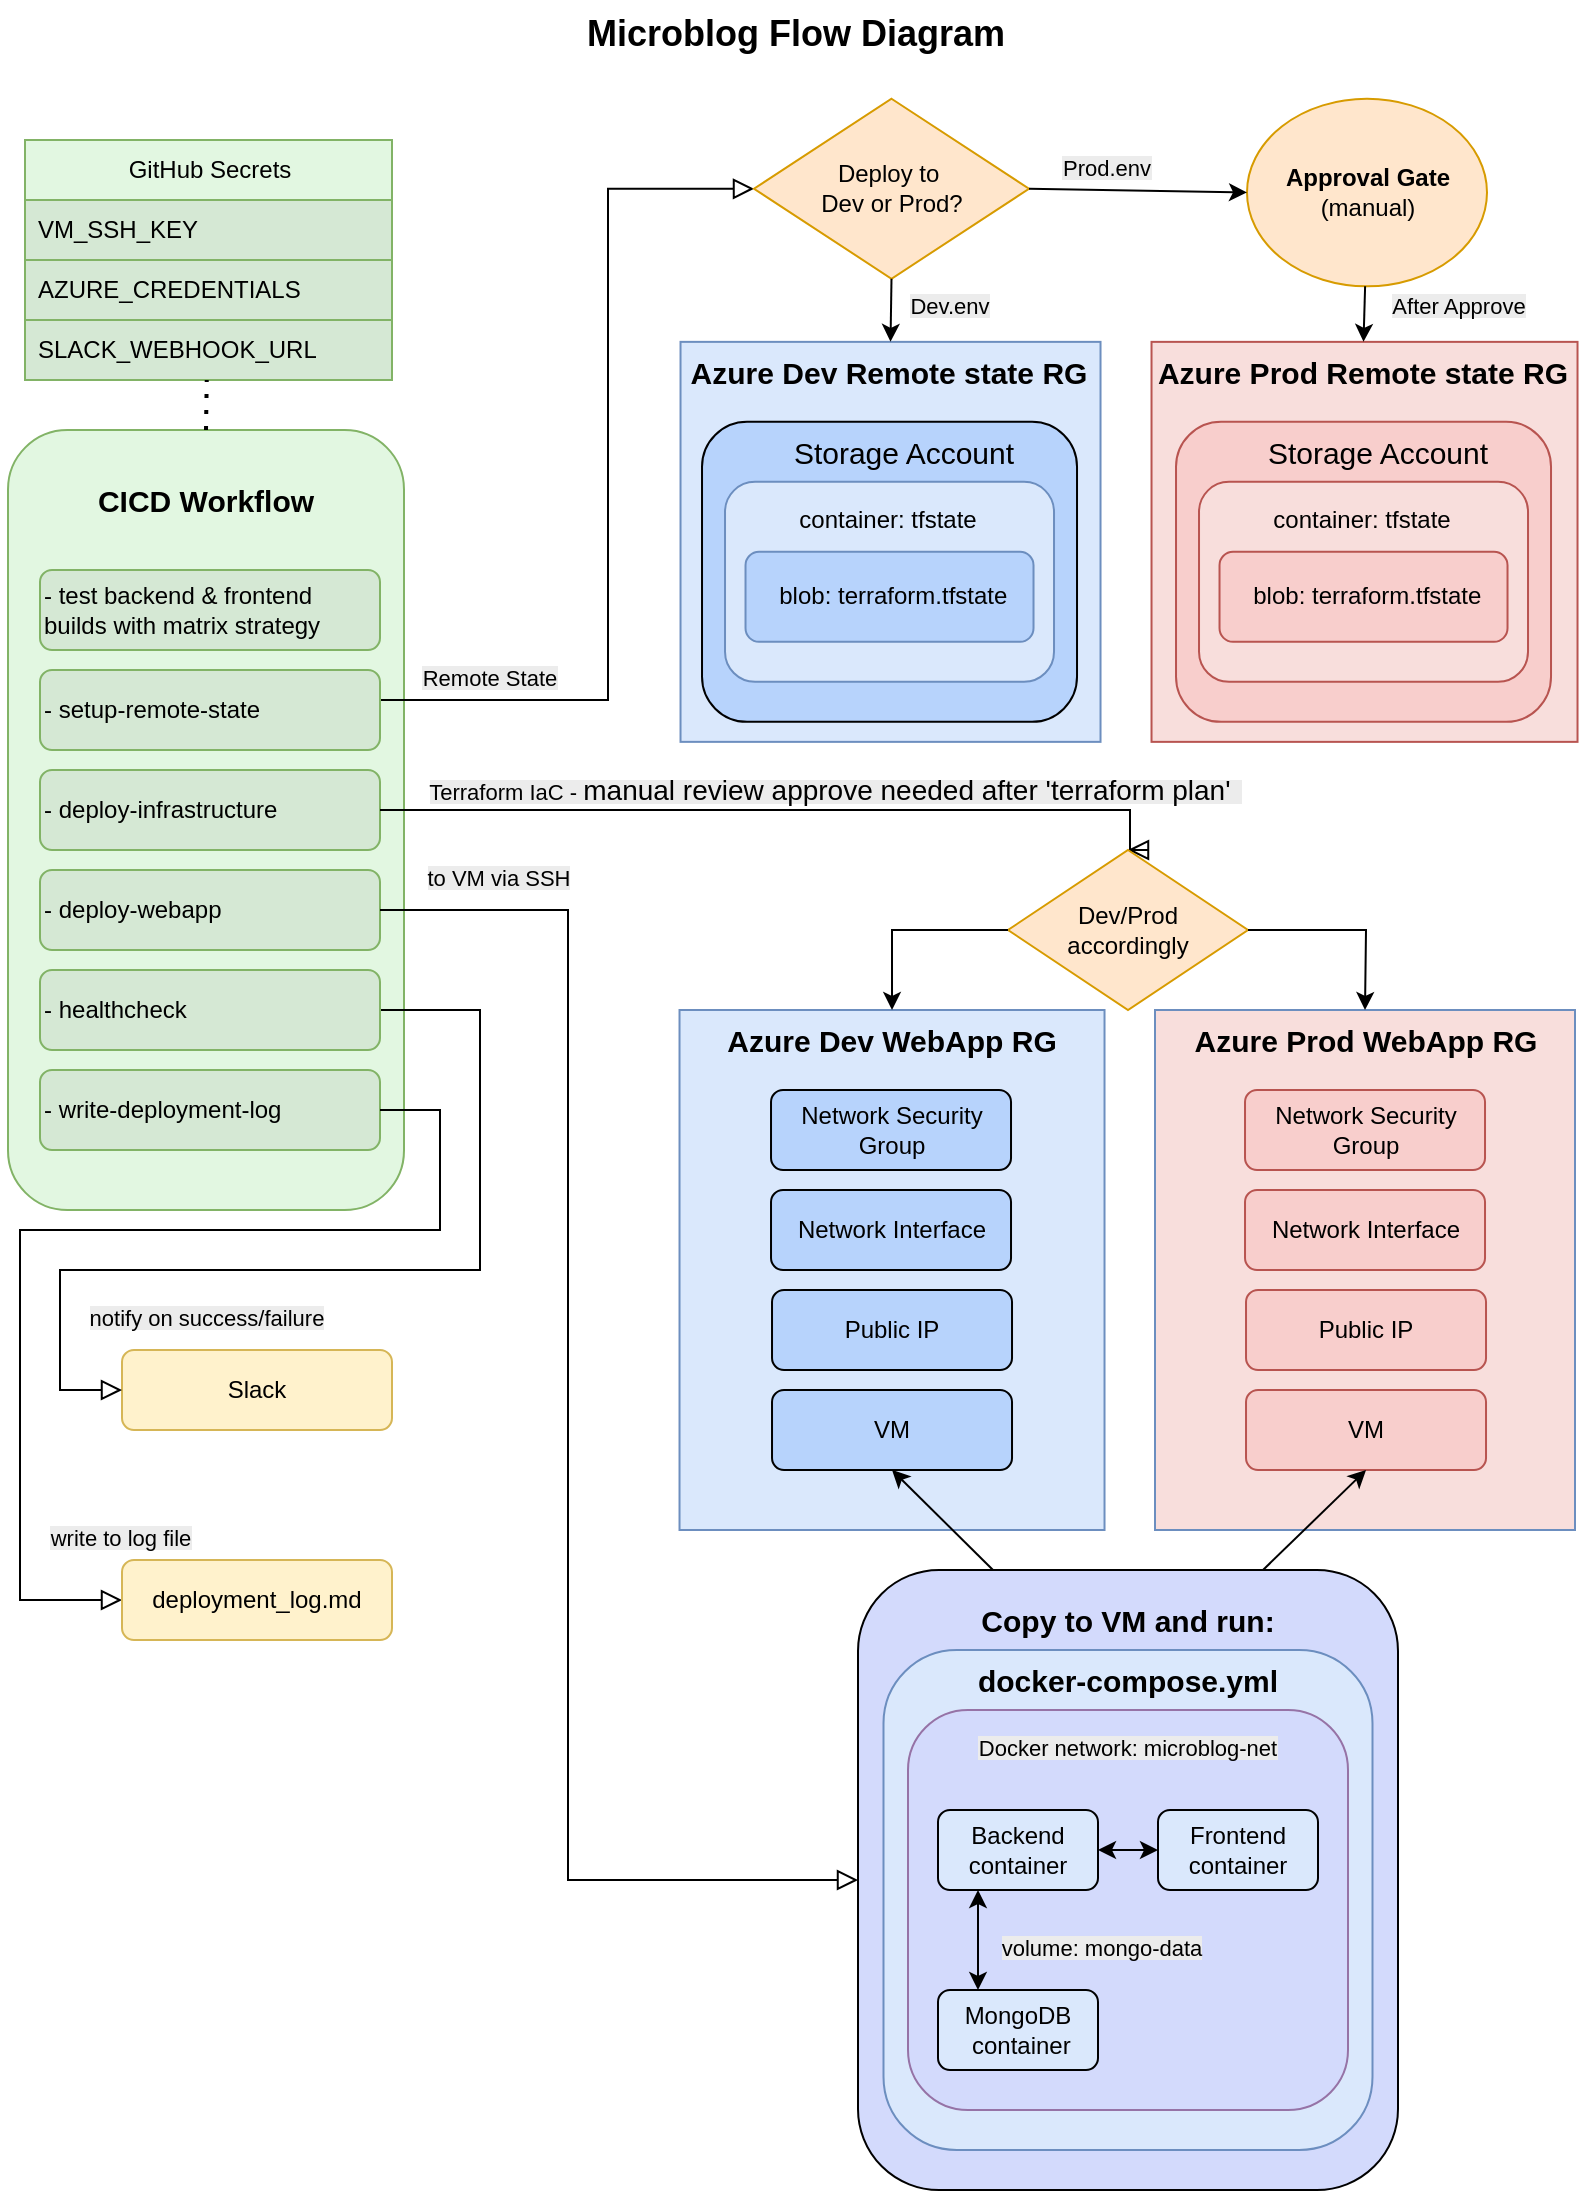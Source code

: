 <mxfile version="27.2.0">
  <diagram id="C5RBs43oDa-KdzZeNtuy" name="Page-1">
    <mxGraphModel dx="1426" dy="751" grid="1" gridSize="10" guides="1" tooltips="1" connect="1" arrows="1" fold="1" page="1" pageScale="1" pageWidth="827" pageHeight="1169" math="0" shadow="0">
      <root>
        <mxCell id="WIyWlLk6GJQsqaUBKTNV-0" />
        <mxCell id="WIyWlLk6GJQsqaUBKTNV-1" parent="WIyWlLk6GJQsqaUBKTNV-0" />
        <mxCell id="uGeiwuw3no8aLC1BFObc-26" value="" style="rounded=0;whiteSpace=wrap;html=1;fillColor=#dae8fc;strokeColor=#6c8ebf;" parent="WIyWlLk6GJQsqaUBKTNV-1" vertex="1">
          <mxGeometry x="355.76" y="525" width="212.5" height="260" as="geometry" />
        </mxCell>
        <mxCell id="uGeiwuw3no8aLC1BFObc-50" value="" style="rounded=1;whiteSpace=wrap;html=1;fillColor=#D3DAFC;strokeColor=#000000;" parent="WIyWlLk6GJQsqaUBKTNV-1" vertex="1">
          <mxGeometry x="445" y="805" width="270" height="310" as="geometry" />
        </mxCell>
        <mxCell id="uGeiwuw3no8aLC1BFObc-52" value="" style="rounded=1;whiteSpace=wrap;html=1;fillColor=#dae8fc;strokeColor=#6c8ebf;" parent="WIyWlLk6GJQsqaUBKTNV-1" vertex="1">
          <mxGeometry x="457.75" y="845" width="244.5" height="250" as="geometry" />
        </mxCell>
        <mxCell id="uGeiwuw3no8aLC1BFObc-54" value="" style="rounded=1;whiteSpace=wrap;html=1;fillColor=#D3DAFC;strokeColor=#9673a6;" parent="WIyWlLk6GJQsqaUBKTNV-1" vertex="1">
          <mxGeometry x="470" y="875" width="220" height="200" as="geometry" />
        </mxCell>
        <mxCell id="uGeiwuw3no8aLC1BFObc-2" value="" style="rounded=1;whiteSpace=wrap;html=1;fontSize=12;glass=0;strokeWidth=1;shadow=0;fillColor=#E2F7E1;strokeColor=#82b366;" parent="WIyWlLk6GJQsqaUBKTNV-1" vertex="1">
          <mxGeometry x="20" y="235" width="198" height="390" as="geometry" />
        </mxCell>
        <mxCell id="uGeiwuw3no8aLC1BFObc-14" value="" style="rounded=0;whiteSpace=wrap;html=1;fillColor=#dae8fc;strokeColor=#6c8ebf;" parent="WIyWlLk6GJQsqaUBKTNV-1" vertex="1">
          <mxGeometry x="356.26" y="190.93" width="210" height="200" as="geometry" />
        </mxCell>
        <mxCell id="uGeiwuw3no8aLC1BFObc-4" value="Slack" style="rounded=1;whiteSpace=wrap;html=1;fontSize=12;glass=0;strokeWidth=1;shadow=0;fillColor=#fff2cc;strokeColor=#d6b656;" parent="WIyWlLk6GJQsqaUBKTNV-1" vertex="1">
          <mxGeometry x="77" y="695" width="135" height="40" as="geometry" />
        </mxCell>
        <mxCell id="uGeiwuw3no8aLC1BFObc-6" value="" style="rounded=0;html=1;jettySize=auto;orthogonalLoop=1;fontSize=11;endArrow=block;endFill=0;endSize=8;strokeWidth=1;shadow=0;labelBackgroundColor=none;edgeStyle=orthogonalEdgeStyle;entryX=0;entryY=0.5;entryDx=0;entryDy=0;exitX=1;exitY=0.5;exitDx=0;exitDy=0;" parent="WIyWlLk6GJQsqaUBKTNV-1" source="uGeiwuw3no8aLC1BFObc-21" target="uGeiwuw3no8aLC1BFObc-4" edge="1">
          <mxGeometry relative="1" as="geometry">
            <mxPoint x="58.65" y="644.04" as="sourcePoint" />
            <mxPoint x="59" y="700" as="targetPoint" />
            <Array as="points">
              <mxPoint x="256" y="525" />
              <mxPoint x="256" y="655" />
              <mxPoint x="46" y="655" />
              <mxPoint x="46" y="715" />
            </Array>
          </mxGeometry>
        </mxCell>
        <mxCell id="uGeiwuw3no8aLC1BFObc-7" value="&lt;span style=&quot;color: rgb(0, 0, 0); font-family: Helvetica; font-size: 11px; font-style: normal; font-variant-ligatures: normal; font-variant-caps: normal; font-weight: 400; letter-spacing: normal; orphans: 2; text-indent: 0px; text-transform: none; widows: 2; word-spacing: 0px; -webkit-text-stroke-width: 0px; white-space: nowrap; background-color: rgb(236, 236, 236); text-decoration-thickness: initial; text-decoration-style: initial; text-decoration-color: initial; float: none; display: inline !important;&quot;&gt;notify on success/failure&lt;/span&gt;" style="text;whiteSpace=wrap;html=1;align=center;" parent="WIyWlLk6GJQsqaUBKTNV-1" vertex="1">
          <mxGeometry x="46.5" y="665" width="145" height="30" as="geometry" />
        </mxCell>
        <mxCell id="uGeiwuw3no8aLC1BFObc-11" value="" style="rounded=0;html=1;jettySize=auto;orthogonalLoop=1;fontSize=11;endArrow=block;endFill=0;endSize=8;strokeWidth=1;shadow=0;labelBackgroundColor=none;edgeStyle=orthogonalEdgeStyle;exitX=1;exitY=0.5;exitDx=0;exitDy=0;entryX=0;entryY=0.5;entryDx=0;entryDy=0;" parent="WIyWlLk6GJQsqaUBKTNV-1" source="uGeiwuw3no8aLC1BFObc-19" target="uGeiwuw3no8aLC1BFObc-76" edge="1">
          <mxGeometry relative="1" as="geometry">
            <mxPoint x="214" y="165" as="sourcePoint" />
            <mxPoint x="350" y="175" as="targetPoint" />
            <Array as="points">
              <mxPoint x="206" y="370" />
              <mxPoint x="320" y="370" />
              <mxPoint x="320" y="114" />
            </Array>
          </mxGeometry>
        </mxCell>
        <mxCell id="uGeiwuw3no8aLC1BFObc-13" value="&lt;b style=&quot;color: light-dark(rgb(0, 0, 0), rgb(255, 255, 255)); background-color: transparent;&quot;&gt;&lt;font style=&quot;font-size: 15px;&quot;&gt;Azure Dev Remote state RG&lt;/font&gt;&lt;/b&gt;" style="text;whiteSpace=wrap;html=1;align=center;fontStyle=1" parent="WIyWlLk6GJQsqaUBKTNV-1" vertex="1">
          <mxGeometry x="355.76" y="190.93" width="209" height="30" as="geometry" />
        </mxCell>
        <mxCell id="uGeiwuw3no8aLC1BFObc-16" value="" style="rounded=1;whiteSpace=wrap;html=1;fontSize=12;glass=0;strokeWidth=1;shadow=0;fillColor=#B7D3FC;" parent="WIyWlLk6GJQsqaUBKTNV-1" vertex="1">
          <mxGeometry x="367.01" y="230.93" width="187.5" height="150" as="geometry" />
        </mxCell>
        <mxCell id="uGeiwuw3no8aLC1BFObc-20" value="&lt;span style=&quot;color: light-dark(rgb(0, 0, 0), rgb(255, 255, 255)); background-color: transparent;&quot;&gt;-&amp;nbsp;&lt;/span&gt;&lt;span style=&quot;color: light-dark(rgb(0, 0, 0), rgb(255, 255, 255)); background-color: transparent;&quot;&gt;deploy-infrastructure&lt;/span&gt;" style="rounded=1;whiteSpace=wrap;html=1;fontSize=12;glass=0;strokeWidth=1;shadow=0;align=left;fillColor=#d5e8d4;strokeColor=#82b366;" parent="WIyWlLk6GJQsqaUBKTNV-1" vertex="1">
          <mxGeometry x="36" y="405" width="170" height="40" as="geometry" />
        </mxCell>
        <mxCell id="uGeiwuw3no8aLC1BFObc-21" value="&lt;span style=&quot;color: light-dark(rgb(0, 0, 0), rgb(255, 255, 255)); background-color: transparent;&quot;&gt;-&amp;nbsp;&lt;/span&gt;&lt;span style=&quot;color: light-dark(rgb(0, 0, 0), rgb(255, 255, 255)); background-color: transparent;&quot;&gt;healthcheck&lt;/span&gt;" style="rounded=1;whiteSpace=wrap;html=1;fontSize=12;glass=0;strokeWidth=1;shadow=0;align=left;fillColor=#d5e8d4;strokeColor=#82b366;" parent="WIyWlLk6GJQsqaUBKTNV-1" vertex="1">
          <mxGeometry x="36" y="505" width="170" height="40" as="geometry" />
        </mxCell>
        <mxCell id="uGeiwuw3no8aLC1BFObc-22" value="&lt;span style=&quot;color: light-dark(rgb(0, 0, 0), rgb(255, 255, 255)); background-color: transparent;&quot;&gt;-&amp;nbsp;&lt;/span&gt;&lt;span style=&quot;color: light-dark(rgb(0, 0, 0), rgb(255, 255, 255)); background-color: transparent;&quot;&gt;deploy-webapp&lt;/span&gt;" style="rounded=1;whiteSpace=wrap;html=1;fontSize=12;glass=0;strokeWidth=1;shadow=0;align=left;fillColor=#d5e8d4;strokeColor=#82b366;" parent="WIyWlLk6GJQsqaUBKTNV-1" vertex="1">
          <mxGeometry x="36" y="455" width="170" height="40" as="geometry" />
        </mxCell>
        <mxCell id="uGeiwuw3no8aLC1BFObc-23" value="&lt;div&gt;&lt;div&gt;&lt;span style=&quot;background-color: transparent; color: light-dark(rgb(0, 0, 0), rgb(255, 255, 255));&quot;&gt;-&amp;nbsp;&lt;/span&gt;&lt;span style=&quot;background-color: transparent; color: light-dark(rgb(0, 0, 0), rgb(255, 255, 255));&quot;&gt;write-deployment-log&lt;/span&gt;&lt;br&gt;&lt;/div&gt;&lt;/div&gt;" style="rounded=1;whiteSpace=wrap;html=1;fontSize=12;glass=0;strokeWidth=1;shadow=0;align=left;fillColor=#d5e8d4;strokeColor=#82b366;" parent="WIyWlLk6GJQsqaUBKTNV-1" vertex="1">
          <mxGeometry x="36" y="555" width="170" height="40" as="geometry" />
        </mxCell>
        <mxCell id="uGeiwuw3no8aLC1BFObc-24" value="&lt;b style=&quot;color: light-dark(rgb(0, 0, 0), rgb(255, 255, 255)); background-color: transparent;&quot;&gt;&lt;font style=&quot;font-size: 15px;&quot;&gt;CICD Workflow&lt;/font&gt;&lt;/b&gt;" style="text;whiteSpace=wrap;html=1;align=center;" parent="WIyWlLk6GJQsqaUBKTNV-1" vertex="1">
          <mxGeometry x="39" y="255" width="160" height="30" as="geometry" />
        </mxCell>
        <mxCell id="uGeiwuw3no8aLC1BFObc-28" value="" style="rounded=0;html=1;jettySize=auto;orthogonalLoop=1;fontSize=11;endArrow=block;endFill=0;endSize=8;strokeWidth=1;shadow=0;labelBackgroundColor=none;edgeStyle=orthogonalEdgeStyle;exitX=1;exitY=0.5;exitDx=0;exitDy=0;entryX=0.5;entryY=0;entryDx=0;entryDy=0;" parent="WIyWlLk6GJQsqaUBKTNV-1" source="uGeiwuw3no8aLC1BFObc-20" target="uGeiwuw3no8aLC1BFObc-102" edge="1">
          <mxGeometry relative="1" as="geometry">
            <mxPoint x="374" y="45" as="sourcePoint" />
            <mxPoint x="580" y="445" as="targetPoint" />
            <Array as="points">
              <mxPoint x="581" y="425" />
            </Array>
          </mxGeometry>
        </mxCell>
        <mxCell id="uGeiwuw3no8aLC1BFObc-29" value="&lt;b style=&quot;color: light-dark(rgb(0, 0, 0), rgb(255, 255, 255)); background-color: transparent;&quot;&gt;&lt;font style=&quot;font-size: 15px;&quot;&gt;Azure Dev WebApp RG&lt;/font&gt;&lt;/b&gt;" style="text;whiteSpace=wrap;html=1;align=center;fontStyle=1" parent="WIyWlLk6GJQsqaUBKTNV-1" vertex="1">
          <mxGeometry x="376.01" y="525" width="172" height="30" as="geometry" />
        </mxCell>
        <mxCell id="uGeiwuw3no8aLC1BFObc-30" value="" style="rounded=0;html=1;jettySize=auto;orthogonalLoop=1;fontSize=11;endArrow=block;endFill=0;endSize=8;strokeWidth=1;shadow=0;labelBackgroundColor=none;edgeStyle=orthogonalEdgeStyle;exitX=1;exitY=0.5;exitDx=0;exitDy=0;entryX=0;entryY=0.5;entryDx=0;entryDy=0;" parent="WIyWlLk6GJQsqaUBKTNV-1" source="uGeiwuw3no8aLC1BFObc-22" target="uGeiwuw3no8aLC1BFObc-50" edge="1">
          <mxGeometry relative="1" as="geometry">
            <mxPoint x="176" y="325" as="sourcePoint" />
            <mxPoint x="290" y="925" as="targetPoint" />
            <Array as="points">
              <mxPoint x="300" y="475" />
              <mxPoint x="300" y="960" />
            </Array>
          </mxGeometry>
        </mxCell>
        <mxCell id="uGeiwuw3no8aLC1BFObc-31" value="Network Security Group" style="rounded=1;whiteSpace=wrap;html=1;fontSize=12;glass=0;strokeWidth=1;shadow=0;fillColor=#B7D3FC;" parent="WIyWlLk6GJQsqaUBKTNV-1" vertex="1">
          <mxGeometry x="401.51" y="565" width="120" height="40" as="geometry" />
        </mxCell>
        <mxCell id="uGeiwuw3no8aLC1BFObc-35" value="Network Interface" style="rounded=1;whiteSpace=wrap;html=1;fontSize=12;glass=0;strokeWidth=1;shadow=0;fillColor=#B7D3FC;" parent="WIyWlLk6GJQsqaUBKTNV-1" vertex="1">
          <mxGeometry x="401.51" y="615" width="120" height="40" as="geometry" />
        </mxCell>
        <mxCell id="uGeiwuw3no8aLC1BFObc-38" value="&lt;span style=&quot;font-size: 15px;&quot;&gt;Copy to VM and run:&lt;/span&gt;" style="text;whiteSpace=wrap;html=1;align=center;fontStyle=1" parent="WIyWlLk6GJQsqaUBKTNV-1" vertex="1">
          <mxGeometry x="488.19" y="815" width="183.63" height="30" as="geometry" />
        </mxCell>
        <mxCell id="uGeiwuw3no8aLC1BFObc-36" value="Backend container" style="rounded=1;whiteSpace=wrap;html=1;fontSize=12;glass=0;strokeWidth=1;shadow=0;align=center;fillColor=#DAE8FC;" parent="WIyWlLk6GJQsqaUBKTNV-1" vertex="1">
          <mxGeometry x="485" y="925" width="80" height="40" as="geometry" />
        </mxCell>
        <mxCell id="uGeiwuw3no8aLC1BFObc-39" value="Public IP" style="rounded=1;whiteSpace=wrap;html=1;fontSize=12;glass=0;strokeWidth=1;shadow=0;fillColor=#B7D3FC;strokeColor=#000000;" parent="WIyWlLk6GJQsqaUBKTNV-1" vertex="1">
          <mxGeometry x="402.01" y="665" width="120" height="40" as="geometry" />
        </mxCell>
        <mxCell id="uGeiwuw3no8aLC1BFObc-42" value="&lt;span style=&quot;font-size: 15px;&quot;&gt;docker-compose.yml&lt;/span&gt;" style="text;whiteSpace=wrap;html=1;align=center;fontStyle=1" parent="WIyWlLk6GJQsqaUBKTNV-1" vertex="1">
          <mxGeometry x="494" y="845" width="172" height="30" as="geometry" />
        </mxCell>
        <mxCell id="uGeiwuw3no8aLC1BFObc-43" value="Frontend container" style="rounded=1;whiteSpace=wrap;html=1;fontSize=12;glass=0;strokeWidth=1;shadow=0;align=center;fillColor=#DAE8FC;" parent="WIyWlLk6GJQsqaUBKTNV-1" vertex="1">
          <mxGeometry x="595" y="925" width="80" height="40" as="geometry" />
        </mxCell>
        <mxCell id="uGeiwuw3no8aLC1BFObc-44" value="MongoDB&lt;div&gt;&amp;nbsp;container&lt;/div&gt;" style="rounded=1;whiteSpace=wrap;html=1;fontSize=12;glass=0;strokeWidth=1;shadow=0;fillColor=#DAE8FC;" parent="WIyWlLk6GJQsqaUBKTNV-1" vertex="1">
          <mxGeometry x="485" y="1015" width="80" height="40" as="geometry" />
        </mxCell>
        <mxCell id="uGeiwuw3no8aLC1BFObc-45" value="" style="endArrow=classic;startArrow=classic;html=1;rounded=0;entryX=0.25;entryY=1;entryDx=0;entryDy=0;exitX=0.25;exitY=0;exitDx=0;exitDy=0;" parent="WIyWlLk6GJQsqaUBKTNV-1" source="uGeiwuw3no8aLC1BFObc-44" target="uGeiwuw3no8aLC1BFObc-36" edge="1">
          <mxGeometry width="50" height="50" relative="1" as="geometry">
            <mxPoint x="335" y="885" as="sourcePoint" />
            <mxPoint x="385" y="835" as="targetPoint" />
          </mxGeometry>
        </mxCell>
        <mxCell id="uGeiwuw3no8aLC1BFObc-46" value="" style="endArrow=classic;startArrow=classic;html=1;rounded=0;entryX=0;entryY=0.5;entryDx=0;entryDy=0;exitX=1;exitY=0.5;exitDx=0;exitDy=0;" parent="WIyWlLk6GJQsqaUBKTNV-1" source="uGeiwuw3no8aLC1BFObc-36" target="uGeiwuw3no8aLC1BFObc-43" edge="1">
          <mxGeometry width="50" height="50" relative="1" as="geometry">
            <mxPoint x="525" y="1005" as="sourcePoint" />
            <mxPoint x="525" y="975" as="targetPoint" />
          </mxGeometry>
        </mxCell>
        <mxCell id="uGeiwuw3no8aLC1BFObc-49" value="&lt;span style=&quot;color: rgb(0, 0, 0); font-family: Helvetica; font-size: 11px; font-style: normal; font-variant-ligatures: normal; font-variant-caps: normal; font-weight: 400; letter-spacing: normal; orphans: 2; text-indent: 0px; text-transform: none; widows: 2; word-spacing: 0px; -webkit-text-stroke-width: 0px; white-space: nowrap; background-color: rgb(236, 236, 236); text-decoration-thickness: initial; text-decoration-style: initial; text-decoration-color: initial; float: none; display: inline !important;&quot;&gt;volume:&amp;nbsp;mongo-data&lt;/span&gt;" style="text;whiteSpace=wrap;html=1;align=center;" parent="WIyWlLk6GJQsqaUBKTNV-1" vertex="1">
          <mxGeometry x="504" y="980" width="126" height="30" as="geometry" />
        </mxCell>
        <mxCell id="uGeiwuw3no8aLC1BFObc-56" value="&lt;span style=&quot;color: rgb(0, 0, 0); font-family: Helvetica; font-size: 11px; font-style: normal; font-variant-ligatures: normal; font-variant-caps: normal; font-weight: 400; letter-spacing: normal; orphans: 2; text-indent: 0px; text-transform: none; widows: 2; word-spacing: 0px; -webkit-text-stroke-width: 0px; white-space: nowrap; background-color: rgb(236, 236, 236); text-decoration-thickness: initial; text-decoration-style: initial; text-decoration-color: initial; float: none; display: inline !important;&quot;&gt;Docker network: microblog-net&lt;/span&gt;" style="text;whiteSpace=wrap;html=1;align=center;" parent="WIyWlLk6GJQsqaUBKTNV-1" vertex="1">
          <mxGeometry x="500" y="880" width="160" height="30" as="geometry" />
        </mxCell>
        <mxCell id="uGeiwuw3no8aLC1BFObc-59" value="&lt;b style=&quot;color: light-dark(rgb(0, 0, 0), rgb(255, 255, 255)); background-color: transparent;&quot;&gt;&lt;font style=&quot;font-size: 18px;&quot;&gt;Microblog Flow Diagram&lt;/font&gt;&lt;/b&gt;" style="text;whiteSpace=wrap;html=1;align=center;" parent="WIyWlLk6GJQsqaUBKTNV-1" vertex="1">
          <mxGeometry x="289" y="20" width="250" height="30" as="geometry" />
        </mxCell>
        <mxCell id="uGeiwuw3no8aLC1BFObc-19" value="&lt;span style=&quot;color: light-dark(rgb(0, 0, 0), rgb(255, 255, 255)); background-color: transparent;&quot;&gt;-&amp;nbsp;&lt;/span&gt;&lt;span style=&quot;color: light-dark(rgb(0, 0, 0), rgb(255, 255, 255)); background-color: transparent;&quot;&gt;setup-remote-state&lt;/span&gt;" style="rounded=1;whiteSpace=wrap;html=1;fontSize=12;glass=0;strokeWidth=1;shadow=0;align=left;fillColor=#d5e8d4;strokeColor=#82b366;" parent="WIyWlLk6GJQsqaUBKTNV-1" vertex="1">
          <mxGeometry x="36" y="355" width="170" height="40" as="geometry" />
        </mxCell>
        <mxCell id="uGeiwuw3no8aLC1BFObc-60" value="&lt;span style=&quot;color: light-dark(rgb(0, 0, 0), rgb(255, 255, 255)); background-color: transparent;&quot;&gt;&lt;font style=&quot;font-size: 12px;&quot;&gt;- test backend &amp;amp; frontend&amp;nbsp; &amp;nbsp; &amp;nbsp; &amp;nbsp; builds with matrix strategy&lt;/font&gt;&lt;/span&gt;" style="rounded=1;whiteSpace=wrap;html=1;fontSize=12;glass=0;strokeWidth=1;shadow=0;align=left;fillColor=#d5e8d4;strokeColor=#82b366;" parent="WIyWlLk6GJQsqaUBKTNV-1" vertex="1">
          <mxGeometry x="36" y="305" width="170" height="40" as="geometry" />
        </mxCell>
        <mxCell id="uGeiwuw3no8aLC1BFObc-62" value="" style="rounded=0;html=1;jettySize=auto;orthogonalLoop=1;fontSize=11;endArrow=block;endFill=0;endSize=8;strokeWidth=1;shadow=0;labelBackgroundColor=none;edgeStyle=orthogonalEdgeStyle;exitX=1;exitY=0.5;exitDx=0;exitDy=0;entryX=0;entryY=0.5;entryDx=0;entryDy=0;" parent="WIyWlLk6GJQsqaUBKTNV-1" source="uGeiwuw3no8aLC1BFObc-23" target="uGeiwuw3no8aLC1BFObc-63" edge="1">
          <mxGeometry relative="1" as="geometry">
            <mxPoint x="56" y="775" as="sourcePoint" />
            <mxPoint x="66" y="805" as="targetPoint" />
            <Array as="points">
              <mxPoint x="236" y="575" />
              <mxPoint x="236" y="635" />
              <mxPoint x="26" y="635" />
              <mxPoint x="26" y="820" />
            </Array>
          </mxGeometry>
        </mxCell>
        <mxCell id="uGeiwuw3no8aLC1BFObc-63" value="deployment_log.md" style="rounded=1;whiteSpace=wrap;html=1;fontSize=12;glass=0;strokeWidth=1;shadow=0;fillColor=#fff2cc;strokeColor=#d6b656;" parent="WIyWlLk6GJQsqaUBKTNV-1" vertex="1">
          <mxGeometry x="77" y="800" width="135" height="40" as="geometry" />
        </mxCell>
        <mxCell id="uGeiwuw3no8aLC1BFObc-64" value="&lt;span style=&quot;color: rgb(0, 0, 0); font-family: Helvetica; font-size: 11px; font-style: normal; font-variant-ligatures: normal; font-variant-caps: normal; font-weight: 400; letter-spacing: normal; orphans: 2; text-indent: 0px; text-transform: none; widows: 2; word-spacing: 0px; -webkit-text-stroke-width: 0px; white-space: nowrap; background-color: rgb(236, 236, 236); text-decoration-thickness: initial; text-decoration-style: initial; text-decoration-color: initial; float: none; display: inline !important;&quot;&gt;write to log file&lt;/span&gt;" style="text;whiteSpace=wrap;html=1;align=center;" parent="WIyWlLk6GJQsqaUBKTNV-1" vertex="1">
          <mxGeometry x="30" y="775" width="93" height="30" as="geometry" />
        </mxCell>
        <mxCell id="uGeiwuw3no8aLC1BFObc-67" value="&lt;span style=&quot;color: light-dark(rgb(0, 0, 0), rgb(255, 255, 255)); background-color: transparent;&quot;&gt;&lt;font style=&quot;font-size: 15px;&quot;&gt;Storage Account&lt;/font&gt;&lt;/span&gt;" style="text;whiteSpace=wrap;html=1;align=center;fontStyle=0" parent="WIyWlLk6GJQsqaUBKTNV-1" vertex="1">
          <mxGeometry x="383.26" y="230.93" width="170" height="30" as="geometry" />
        </mxCell>
        <mxCell id="uGeiwuw3no8aLC1BFObc-69" value="" style="rounded=1;whiteSpace=wrap;html=1;fontSize=12;glass=0;strokeWidth=1;shadow=0;fillColor=#dae8fc;strokeColor=#6c8ebf;" parent="WIyWlLk6GJQsqaUBKTNV-1" vertex="1">
          <mxGeometry x="378.51" y="260.93" width="164.5" height="100" as="geometry" />
        </mxCell>
        <mxCell id="uGeiwuw3no8aLC1BFObc-70" value="&lt;span style=&quot;color: rgb(0, 0, 0); font-family: Helvetica; font-size: 11px; font-style: normal; font-variant-ligatures: normal; font-variant-caps: normal; font-weight: 400; letter-spacing: normal; orphans: 2; text-indent: 0px; text-transform: none; widows: 2; word-spacing: 0px; -webkit-text-stroke-width: 0px; white-space: nowrap; background-color: rgb(236, 236, 236); text-decoration-thickness: initial; text-decoration-style: initial; text-decoration-color: initial; float: none; display: inline !important;&quot;&gt;to VM via SSH&lt;/span&gt;" style="text;whiteSpace=wrap;html=1;align=center;" parent="WIyWlLk6GJQsqaUBKTNV-1" vertex="1">
          <mxGeometry x="219.5" y="445" width="90.5" height="30" as="geometry" />
        </mxCell>
        <mxCell id="uGeiwuw3no8aLC1BFObc-71" value="&lt;span style=&quot;color: rgb(0, 0, 0); font-family: Helvetica; font-size: 11px; font-style: normal; font-variant-ligatures: normal; font-variant-caps: normal; font-weight: 400; letter-spacing: normal; orphans: 2; text-indent: 0px; text-transform: none; widows: 2; word-spacing: 0px; -webkit-text-stroke-width: 0px; white-space: nowrap; background-color: rgb(236, 236, 236); text-decoration-thickness: initial; text-decoration-style: initial; text-decoration-color: initial; float: none; display: inline !important;&quot;&gt;Terraform IaC -&amp;nbsp;&lt;span style=&quot;font-size: 14px; text-wrap: wrap;&quot;&gt;manual review approve needed after &#39;terraform plan&#39;&lt;/span&gt;&amp;nbsp;&amp;nbsp;&lt;/span&gt;" style="text;whiteSpace=wrap;html=1;align=center;" parent="WIyWlLk6GJQsqaUBKTNV-1" vertex="1">
          <mxGeometry x="202" y="400" width="464" height="20" as="geometry" />
        </mxCell>
        <mxCell id="uGeiwuw3no8aLC1BFObc-72" value="&amp;nbsp;blob: terraform.tfstate" style="rounded=1;whiteSpace=wrap;html=1;fillColor=#B7D3FC;strokeColor=#6c8ebf;" parent="WIyWlLk6GJQsqaUBKTNV-1" vertex="1">
          <mxGeometry x="388.76" y="295.93" width="144" height="45" as="geometry" />
        </mxCell>
        <mxCell id="uGeiwuw3no8aLC1BFObc-73" value="&lt;span style=&quot;text-align: left;&quot;&gt;container: tfstate&lt;/span&gt;" style="text;whiteSpace=wrap;html=1;align=center;fontStyle=0" parent="WIyWlLk6GJQsqaUBKTNV-1" vertex="1">
          <mxGeometry x="375.26" y="265.93" width="170" height="30" as="geometry" />
        </mxCell>
        <mxCell id="uGeiwuw3no8aLC1BFObc-74" value="VM" style="rounded=1;whiteSpace=wrap;html=1;fontSize=12;glass=0;strokeWidth=1;shadow=0;fillColor=#B7D3FC;strokeColor=#000000;" parent="WIyWlLk6GJQsqaUBKTNV-1" vertex="1">
          <mxGeometry x="402.01" y="715" width="120" height="40" as="geometry" />
        </mxCell>
        <mxCell id="uGeiwuw3no8aLC1BFObc-76" value="Deploy to&amp;nbsp;&lt;div&gt;Dev or Prod?&lt;/div&gt;" style="rhombus;whiteSpace=wrap;html=1;fillColor=#ffe6cc;strokeColor=#d79b00;" parent="WIyWlLk6GJQsqaUBKTNV-1" vertex="1">
          <mxGeometry x="393" y="69.38" width="137.5" height="90" as="geometry" />
        </mxCell>
        <mxCell id="uGeiwuw3no8aLC1BFObc-78" value="&lt;b&gt;Approval Gate&lt;/b&gt;&lt;br&gt;(manual)" style="ellipse;whiteSpace=wrap;html=1;fillColor=#ffe6cc;strokeColor=#d79b00;" parent="WIyWlLk6GJQsqaUBKTNV-1" vertex="1">
          <mxGeometry x="639.5" y="69.38" width="120" height="93.75" as="geometry" />
        </mxCell>
        <mxCell id="uGeiwuw3no8aLC1BFObc-79" value="" style="rounded=0;whiteSpace=wrap;html=1;fillColor=#F8DEDC;strokeColor=#6c8ebf;" parent="WIyWlLk6GJQsqaUBKTNV-1" vertex="1">
          <mxGeometry x="593.5" y="525" width="210" height="260" as="geometry" />
        </mxCell>
        <mxCell id="uGeiwuw3no8aLC1BFObc-80" value="" style="rounded=0;whiteSpace=wrap;html=1;fillColor=#F8DEDC;strokeColor=#b85450;" parent="WIyWlLk6GJQsqaUBKTNV-1" vertex="1">
          <mxGeometry x="591.76" y="190.93" width="213" height="200" as="geometry" />
        </mxCell>
        <mxCell id="uGeiwuw3no8aLC1BFObc-81" value="&lt;b style=&quot;color: light-dark(rgb(0, 0, 0), rgb(255, 255, 255)); background-color: transparent;&quot;&gt;&lt;font style=&quot;font-size: 15px;&quot;&gt;Azure Prod Remote state RG&lt;/font&gt;&lt;/b&gt;" style="text;whiteSpace=wrap;html=1;align=center;fontStyle=1" parent="WIyWlLk6GJQsqaUBKTNV-1" vertex="1">
          <mxGeometry x="593.26" y="190.93" width="209" height="30" as="geometry" />
        </mxCell>
        <mxCell id="uGeiwuw3no8aLC1BFObc-82" value="" style="rounded=1;whiteSpace=wrap;html=1;fontSize=12;glass=0;strokeWidth=1;shadow=0;fillColor=#f8cecc;strokeColor=#b85450;" parent="WIyWlLk6GJQsqaUBKTNV-1" vertex="1">
          <mxGeometry x="604.01" y="230.93" width="187.5" height="150" as="geometry" />
        </mxCell>
        <mxCell id="uGeiwuw3no8aLC1BFObc-84" value="Network Security Group" style="rounded=1;whiteSpace=wrap;html=1;fontSize=12;glass=0;strokeWidth=1;shadow=0;fillColor=#f8cecc;strokeColor=#b85450;" parent="WIyWlLk6GJQsqaUBKTNV-1" vertex="1">
          <mxGeometry x="638.51" y="565" width="120" height="40" as="geometry" />
        </mxCell>
        <mxCell id="uGeiwuw3no8aLC1BFObc-85" value="Network Interface" style="rounded=1;whiteSpace=wrap;html=1;fontSize=12;glass=0;strokeWidth=1;shadow=0;fillColor=#f8cecc;strokeColor=#b85450;" parent="WIyWlLk6GJQsqaUBKTNV-1" vertex="1">
          <mxGeometry x="638.51" y="615" width="120" height="40" as="geometry" />
        </mxCell>
        <mxCell id="uGeiwuw3no8aLC1BFObc-86" value="Public IP" style="rounded=1;whiteSpace=wrap;html=1;fontSize=12;glass=0;strokeWidth=1;shadow=0;fillColor=#f8cecc;strokeColor=#b85450;" parent="WIyWlLk6GJQsqaUBKTNV-1" vertex="1">
          <mxGeometry x="639.01" y="665" width="120" height="40" as="geometry" />
        </mxCell>
        <mxCell id="uGeiwuw3no8aLC1BFObc-87" value="&lt;span style=&quot;color: light-dark(rgb(0, 0, 0), rgb(255, 255, 255)); background-color: transparent;&quot;&gt;&lt;font style=&quot;font-size: 15px;&quot;&gt;Storage Account&lt;/font&gt;&lt;/span&gt;" style="text;whiteSpace=wrap;html=1;align=center;fontStyle=0" parent="WIyWlLk6GJQsqaUBKTNV-1" vertex="1">
          <mxGeometry x="620.26" y="230.93" width="170" height="30" as="geometry" />
        </mxCell>
        <mxCell id="uGeiwuw3no8aLC1BFObc-88" value="" style="rounded=1;whiteSpace=wrap;html=1;fontSize=12;glass=0;strokeWidth=1;shadow=0;fillColor=#F8DEDC;strokeColor=#b85450;" parent="WIyWlLk6GJQsqaUBKTNV-1" vertex="1">
          <mxGeometry x="615.51" y="260.93" width="164.5" height="100" as="geometry" />
        </mxCell>
        <mxCell id="uGeiwuw3no8aLC1BFObc-89" value="&amp;nbsp;blob: terraform.tfstate" style="rounded=1;whiteSpace=wrap;html=1;fillColor=#f8cecc;strokeColor=#b85450;" parent="WIyWlLk6GJQsqaUBKTNV-1" vertex="1">
          <mxGeometry x="625.76" y="295.93" width="144" height="45" as="geometry" />
        </mxCell>
        <mxCell id="uGeiwuw3no8aLC1BFObc-90" value="&lt;span style=&quot;text-align: left;&quot;&gt;container: tfstate&lt;/span&gt;" style="text;whiteSpace=wrap;html=1;align=center;fontStyle=0" parent="WIyWlLk6GJQsqaUBKTNV-1" vertex="1">
          <mxGeometry x="612.26" y="265.93" width="170" height="30" as="geometry" />
        </mxCell>
        <mxCell id="uGeiwuw3no8aLC1BFObc-91" value="VM" style="rounded=1;whiteSpace=wrap;html=1;fontSize=12;glass=0;strokeWidth=1;shadow=0;fillColor=#f8cecc;strokeColor=#b85450;" parent="WIyWlLk6GJQsqaUBKTNV-1" vertex="1">
          <mxGeometry x="639.01" y="715" width="120" height="40" as="geometry" />
        </mxCell>
        <mxCell id="uGeiwuw3no8aLC1BFObc-92" value="&lt;b style=&quot;color: light-dark(rgb(0, 0, 0), rgb(255, 255, 255)); background-color: transparent;&quot;&gt;&lt;font style=&quot;font-size: 15px;&quot;&gt;Azure Prod WebApp RG&lt;/font&gt;&lt;/b&gt;" style="text;whiteSpace=wrap;html=1;align=center;fontStyle=1" parent="WIyWlLk6GJQsqaUBKTNV-1" vertex="1">
          <mxGeometry x="606.63" y="525" width="183.75" height="30" as="geometry" />
        </mxCell>
        <mxCell id="uGeiwuw3no8aLC1BFObc-93" value="" style="endArrow=classic;html=1;rounded=0;entryX=0;entryY=0.5;entryDx=0;entryDy=0;exitX=1;exitY=0.5;exitDx=0;exitDy=0;" parent="WIyWlLk6GJQsqaUBKTNV-1" source="uGeiwuw3no8aLC1BFObc-76" target="uGeiwuw3no8aLC1BFObc-78" edge="1">
          <mxGeometry width="50" height="50" relative="1" as="geometry">
            <mxPoint x="475.75" y="475" as="sourcePoint" />
            <mxPoint x="525.75" y="425" as="targetPoint" />
          </mxGeometry>
        </mxCell>
        <mxCell id="uGeiwuw3no8aLC1BFObc-94" value="&lt;span style=&quot;color: rgb(0, 0, 0); font-family: Helvetica; font-size: 11px; font-style: normal; font-variant-ligatures: normal; font-variant-caps: normal; font-weight: 400; letter-spacing: normal; orphans: 2; text-indent: 0px; text-transform: none; widows: 2; word-spacing: 0px; -webkit-text-stroke-width: 0px; white-space: nowrap; background-color: rgb(236, 236, 236); text-decoration-thickness: initial; text-decoration-style: initial; text-decoration-color: initial; float: none; display: inline !important;&quot;&gt;Dev.env&lt;/span&gt;" style="text;whiteSpace=wrap;html=1;align=center;" parent="WIyWlLk6GJQsqaUBKTNV-1" vertex="1">
          <mxGeometry x="462" y="159.38" width="58" height="20" as="geometry" />
        </mxCell>
        <mxCell id="uGeiwuw3no8aLC1BFObc-95" value="&lt;span style=&quot;color: rgb(0, 0, 0); font-family: Helvetica; font-size: 11px; font-style: normal; font-variant-ligatures: normal; font-variant-caps: normal; font-weight: 400; letter-spacing: normal; orphans: 2; text-indent: 0px; text-transform: none; widows: 2; word-spacing: 0px; -webkit-text-stroke-width: 0px; white-space: nowrap; background-color: rgb(236, 236, 236); text-decoration-thickness: initial; text-decoration-style: initial; text-decoration-color: initial; float: none; display: inline !important;&quot;&gt;Prod.env&lt;/span&gt;" style="text;whiteSpace=wrap;html=1;align=center;" parent="WIyWlLk6GJQsqaUBKTNV-1" vertex="1">
          <mxGeometry x="539" y="90" width="61" height="30" as="geometry" />
        </mxCell>
        <mxCell id="uGeiwuw3no8aLC1BFObc-96" value="" style="endArrow=classic;html=1;rounded=0;exitX=0.5;exitY=1;exitDx=0;exitDy=0;entryX=0.5;entryY=0;entryDx=0;entryDy=0;" parent="WIyWlLk6GJQsqaUBKTNV-1" source="uGeiwuw3no8aLC1BFObc-76" target="uGeiwuw3no8aLC1BFObc-14" edge="1">
          <mxGeometry width="50" height="50" relative="1" as="geometry">
            <mxPoint x="455" y="475" as="sourcePoint" />
            <mxPoint x="505" y="425" as="targetPoint" />
          </mxGeometry>
        </mxCell>
        <mxCell id="uGeiwuw3no8aLC1BFObc-97" value="" style="endArrow=classic;html=1;rounded=0;entryX=0.5;entryY=0;entryDx=0;entryDy=0;" parent="WIyWlLk6GJQsqaUBKTNV-1" source="uGeiwuw3no8aLC1BFObc-78" target="uGeiwuw3no8aLC1BFObc-81" edge="1">
          <mxGeometry width="50" height="50" relative="1" as="geometry">
            <mxPoint x="698.26" y="149.06" as="sourcePoint" />
            <mxPoint x="396.51" y="226.93" as="targetPoint" />
          </mxGeometry>
        </mxCell>
        <mxCell id="uGeiwuw3no8aLC1BFObc-101" value="&lt;span style=&quot;color: rgb(0, 0, 0); font-family: Helvetica; font-size: 11px; font-style: normal; font-variant-ligatures: normal; font-variant-caps: normal; font-weight: 400; letter-spacing: normal; orphans: 2; text-indent: 0px; text-transform: none; widows: 2; word-spacing: 0px; -webkit-text-stroke-width: 0px; white-space: nowrap; background-color: rgb(236, 236, 236); text-decoration-thickness: initial; text-decoration-style: initial; text-decoration-color: initial; float: none; display: inline !important;&quot;&gt;Remote State&lt;/span&gt;" style="text;whiteSpace=wrap;html=1;align=center;" parent="WIyWlLk6GJQsqaUBKTNV-1" vertex="1">
          <mxGeometry x="216" y="345" width="90" height="20" as="geometry" />
        </mxCell>
        <mxCell id="uGeiwuw3no8aLC1BFObc-102" value="Dev/Prod&lt;div&gt;accordingly&lt;/div&gt;" style="rhombus;whiteSpace=wrap;html=1;fillColor=#ffe6cc;strokeColor=#d79b00;" parent="WIyWlLk6GJQsqaUBKTNV-1" vertex="1">
          <mxGeometry x="520" y="445" width="120" height="80" as="geometry" />
        </mxCell>
        <mxCell id="uGeiwuw3no8aLC1BFObc-104" value="&lt;span style=&quot;color: rgb(0, 0, 0); font-family: Helvetica; font-size: 11px; font-style: normal; font-variant-ligatures: normal; font-variant-caps: normal; font-weight: 400; letter-spacing: normal; orphans: 2; text-indent: 0px; text-transform: none; widows: 2; word-spacing: 0px; -webkit-text-stroke-width: 0px; white-space: nowrap; background-color: rgb(236, 236, 236); text-decoration-thickness: initial; text-decoration-style: initial; text-decoration-color: initial; float: none; display: inline !important;&quot;&gt;After Approve&lt;/span&gt;" style="text;whiteSpace=wrap;html=1;align=center;" parent="WIyWlLk6GJQsqaUBKTNV-1" vertex="1">
          <mxGeometry x="702.25" y="159.38" width="87" height="30" as="geometry" />
        </mxCell>
        <mxCell id="uGeiwuw3no8aLC1BFObc-105" value="" style="endArrow=classic;html=1;rounded=0;entryX=0.5;entryY=0;entryDx=0;entryDy=0;exitX=1;exitY=0.5;exitDx=0;exitDy=0;" parent="WIyWlLk6GJQsqaUBKTNV-1" source="uGeiwuw3no8aLC1BFObc-102" target="uGeiwuw3no8aLC1BFObc-92" edge="1">
          <mxGeometry width="50" height="50" relative="1" as="geometry">
            <mxPoint x="520" y="495" as="sourcePoint" />
            <mxPoint x="570" y="445" as="targetPoint" />
            <Array as="points">
              <mxPoint x="699" y="485" />
            </Array>
          </mxGeometry>
        </mxCell>
        <mxCell id="uGeiwuw3no8aLC1BFObc-106" value="" style="endArrow=classic;html=1;rounded=0;entryX=0.5;entryY=0;entryDx=0;entryDy=0;exitX=0;exitY=0.5;exitDx=0;exitDy=0;" parent="WIyWlLk6GJQsqaUBKTNV-1" source="uGeiwuw3no8aLC1BFObc-102" target="uGeiwuw3no8aLC1BFObc-29" edge="1">
          <mxGeometry width="50" height="50" relative="1" as="geometry">
            <mxPoint x="690" y="485" as="sourcePoint" />
            <mxPoint x="740" y="525" as="targetPoint" />
            <Array as="points">
              <mxPoint x="462" y="485" />
            </Array>
          </mxGeometry>
        </mxCell>
        <mxCell id="uGeiwuw3no8aLC1BFObc-107" value="" style="endArrow=classic;html=1;rounded=0;exitX=0.75;exitY=0;exitDx=0;exitDy=0;entryX=0.5;entryY=1;entryDx=0;entryDy=0;" parent="WIyWlLk6GJQsqaUBKTNV-1" source="uGeiwuw3no8aLC1BFObc-50" target="uGeiwuw3no8aLC1BFObc-91" edge="1">
          <mxGeometry width="50" height="50" relative="1" as="geometry">
            <mxPoint x="520" y="705" as="sourcePoint" />
            <mxPoint x="630" y="810" as="targetPoint" />
          </mxGeometry>
        </mxCell>
        <mxCell id="uGeiwuw3no8aLC1BFObc-108" value="" style="endArrow=classic;html=1;rounded=0;exitX=0.25;exitY=0;exitDx=0;exitDy=0;entryX=0.5;entryY=1;entryDx=0;entryDy=0;" parent="WIyWlLk6GJQsqaUBKTNV-1" source="uGeiwuw3no8aLC1BFObc-50" target="uGeiwuw3no8aLC1BFObc-74" edge="1">
          <mxGeometry width="50" height="50" relative="1" as="geometry">
            <mxPoint x="520" y="705" as="sourcePoint" />
            <mxPoint x="540" y="820" as="targetPoint" />
          </mxGeometry>
        </mxCell>
        <mxCell id="B5pzQ6dW6iECRdHJl0dw-4" value="GitHub Secrets" style="swimlane;fontStyle=0;childLayout=stackLayout;horizontal=1;startSize=30;horizontalStack=0;resizeParent=1;resizeParentMax=0;resizeLast=0;collapsible=1;marginBottom=0;whiteSpace=wrap;html=1;fillColor=#E2F7E1;strokeColor=#82b366;" vertex="1" parent="WIyWlLk6GJQsqaUBKTNV-1">
          <mxGeometry x="28.5" y="90" width="183.5" height="120" as="geometry" />
        </mxCell>
        <mxCell id="B5pzQ6dW6iECRdHJl0dw-5" value="VM_SSH_KEY" style="text;strokeColor=#82b366;fillColor=#d5e8d4;align=left;verticalAlign=middle;spacingLeft=4;spacingRight=4;overflow=hidden;points=[[0,0.5],[1,0.5]];portConstraint=eastwest;rotatable=0;whiteSpace=wrap;html=1;" vertex="1" parent="B5pzQ6dW6iECRdHJl0dw-4">
          <mxGeometry y="30" width="183.5" height="30" as="geometry" />
        </mxCell>
        <mxCell id="B5pzQ6dW6iECRdHJl0dw-6" value="AZURE_CREDENTIALS" style="text;strokeColor=#82b366;fillColor=#d5e8d4;align=left;verticalAlign=middle;spacingLeft=4;spacingRight=4;overflow=hidden;points=[[0,0.5],[1,0.5]];portConstraint=eastwest;rotatable=0;whiteSpace=wrap;html=1;" vertex="1" parent="B5pzQ6dW6iECRdHJl0dw-4">
          <mxGeometry y="60" width="183.5" height="30" as="geometry" />
        </mxCell>
        <mxCell id="B5pzQ6dW6iECRdHJl0dw-7" value="SLACK_WEBHOOK_URL" style="text;strokeColor=#82b366;fillColor=#d5e8d4;align=left;verticalAlign=middle;spacingLeft=4;spacingRight=4;overflow=hidden;points=[[0,0.5],[1,0.5]];portConstraint=eastwest;rotatable=0;whiteSpace=wrap;html=1;" vertex="1" parent="B5pzQ6dW6iECRdHJl0dw-4">
          <mxGeometry y="90" width="183.5" height="30" as="geometry" />
        </mxCell>
        <mxCell id="B5pzQ6dW6iECRdHJl0dw-10" value="" style="endArrow=none;dashed=1;html=1;dashPattern=1 3;strokeWidth=2;rounded=0;exitX=0.5;exitY=0;exitDx=0;exitDy=0;" edge="1" parent="WIyWlLk6GJQsqaUBKTNV-1" source="uGeiwuw3no8aLC1BFObc-2" target="B5pzQ6dW6iECRdHJl0dw-4">
          <mxGeometry width="50" height="50" relative="1" as="geometry">
            <mxPoint x="450" y="340" as="sourcePoint" />
            <mxPoint x="500" y="290" as="targetPoint" />
          </mxGeometry>
        </mxCell>
      </root>
    </mxGraphModel>
  </diagram>
</mxfile>
